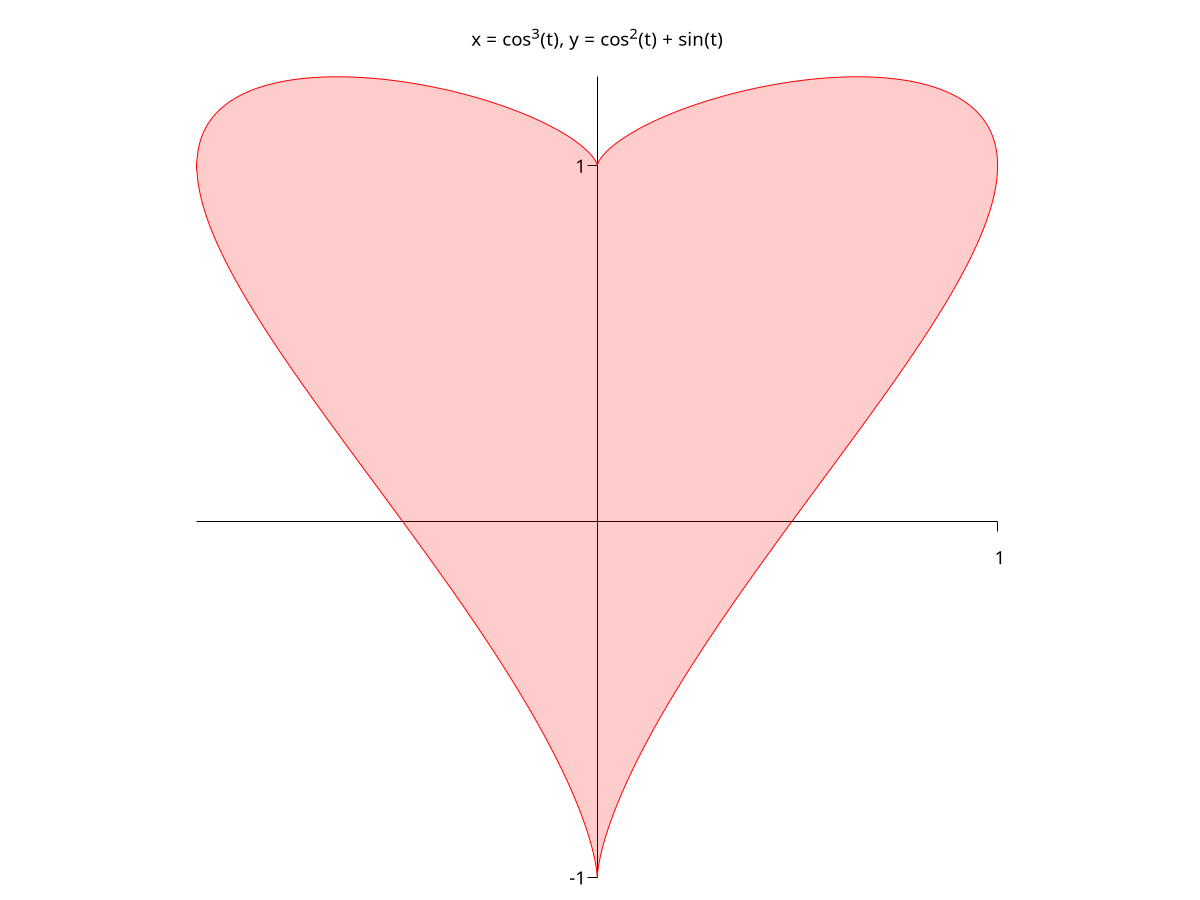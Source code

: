#!/usr/bin/env gnuplot
# Daniil Baturin, 2013
# Distributed under CC-Zero

set size square

set samples 500

set terminal pngcairo enhanced font ",14"
set title "x = cos^3(t), y = cos^2(t) + sin(t)"
set out "heart.png"

set key bmargin center horizontal noreverse enhanced box linetype -1 linewidth 1.000

unset border
unset key

set xzeroaxis linetype -1
set yzeroaxis linetype -1

set xtics axis nomirror (-1,1)
set ytics axis nomirror (-1,1)

set style fill transparent solid 0.2 border
set style function filledcurves

set parametric
set trange [0:2*pi]

plot cos(t)**3, cos(t)**2 + sin(t) linetype rgb "red"

